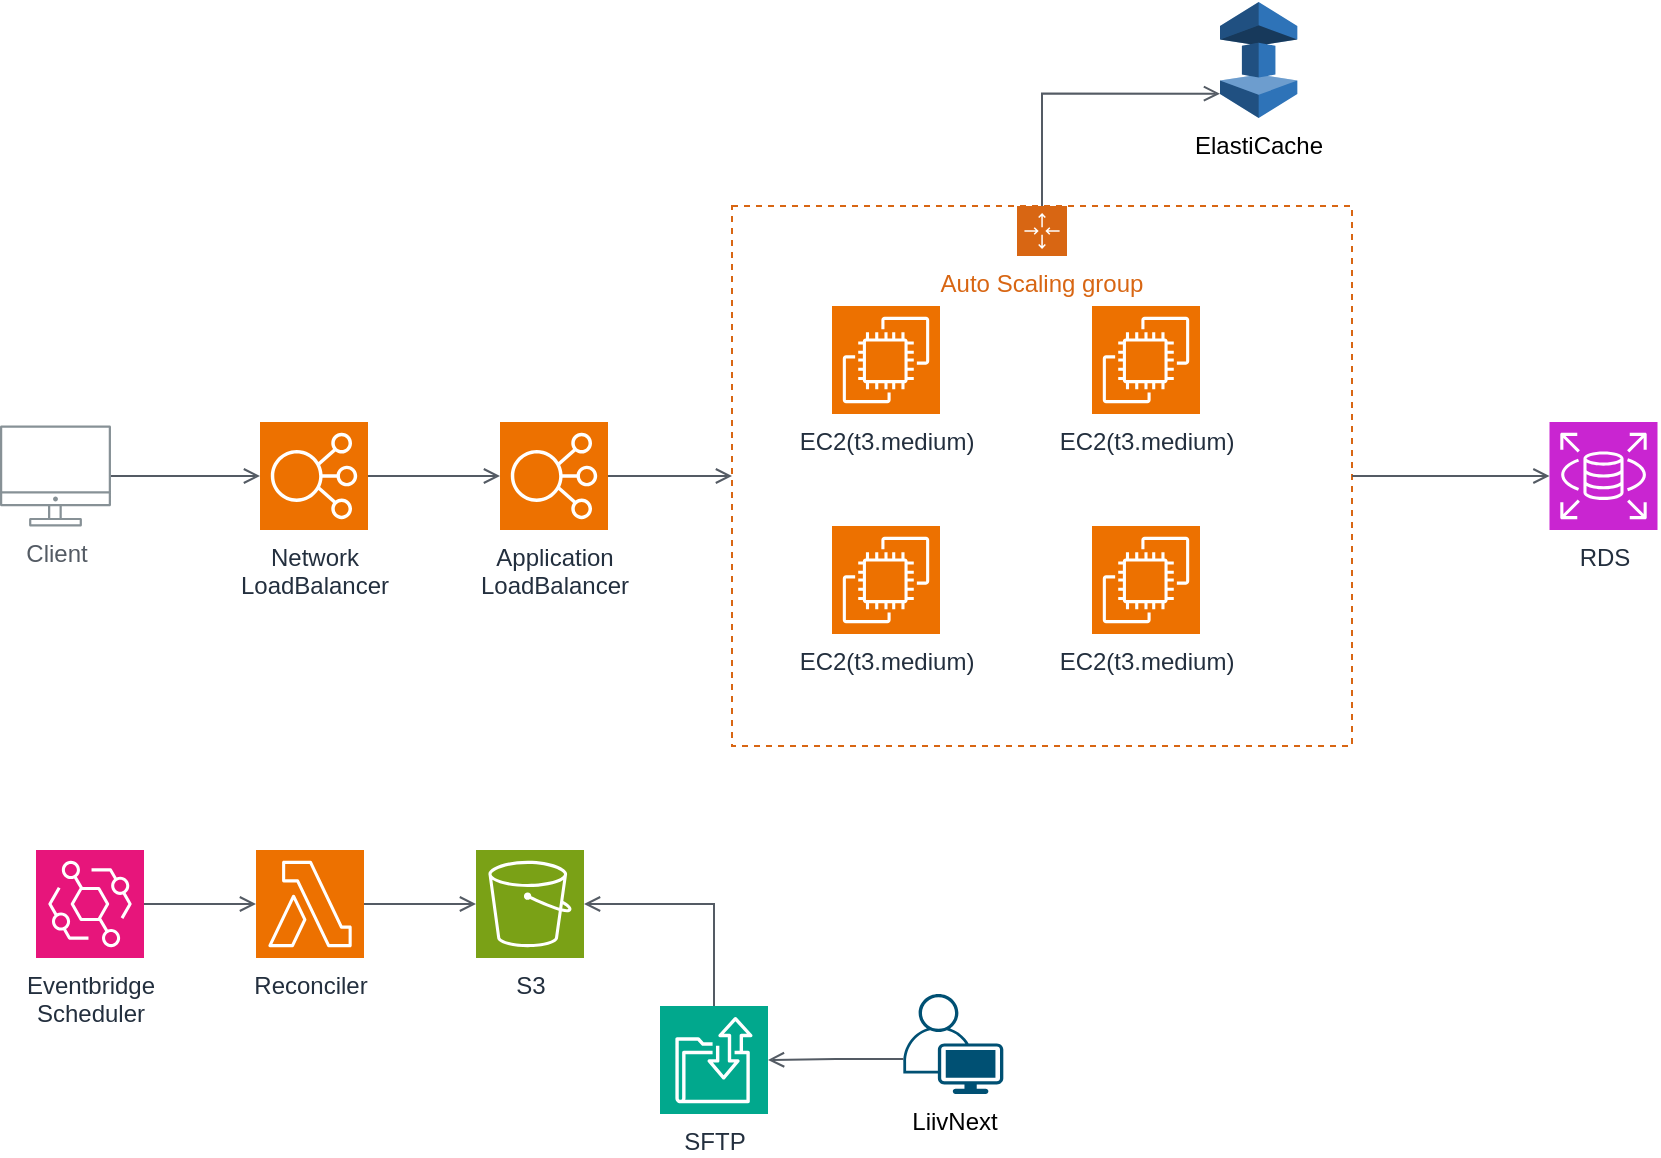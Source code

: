 <mxfile version="23.0.2" type="github">
  <diagram id="Ht1M8jgEwFfnCIfOTk4-" name="Page-1">
    <mxGraphModel dx="1593" dy="820" grid="1" gridSize="10" guides="1" tooltips="1" connect="1" arrows="1" fold="1" page="1" pageScale="1" pageWidth="1169" pageHeight="827" math="0" shadow="0">
      <root>
        <mxCell id="0" />
        <mxCell id="1" parent="0" />
        <mxCell id="UEzPUAAOIrF-is8g5C7q-109" value="Client" style="outlineConnect=0;gradientColor=none;fontColor=#545B64;strokeColor=none;fillColor=#879196;dashed=0;verticalLabelPosition=bottom;verticalAlign=top;align=center;html=1;fontSize=12;fontStyle=0;aspect=fixed;shape=mxgraph.aws4.illustration_desktop;pointerEvents=1;labelBackgroundColor=#ffffff;" parent="1" vertex="1">
          <mxGeometry x="140" y="271.75" width="55.49" height="50.5" as="geometry" />
        </mxCell>
        <mxCell id="WT9P7IldPV2H4tiKX_e4-3" value="RDS" style="sketch=0;points=[[0,0,0],[0.25,0,0],[0.5,0,0],[0.75,0,0],[1,0,0],[0,1,0],[0.25,1,0],[0.5,1,0],[0.75,1,0],[1,1,0],[0,0.25,0],[0,0.5,0],[0,0.75,0],[1,0.25,0],[1,0.5,0],[1,0.75,0]];outlineConnect=0;fontColor=#232F3E;fillColor=#C925D1;strokeColor=#ffffff;dashed=0;verticalLabelPosition=bottom;verticalAlign=top;align=center;html=1;fontSize=12;fontStyle=0;aspect=fixed;shape=mxgraph.aws4.resourceIcon;resIcon=mxgraph.aws4.rds;" vertex="1" parent="1">
          <mxGeometry x="914.75" y="270" width="54" height="54" as="geometry" />
        </mxCell>
        <mxCell id="WT9P7IldPV2H4tiKX_e4-6" value="Network &lt;br&gt;LoadBalancer" style="sketch=0;points=[[0,0,0],[0.25,0,0],[0.5,0,0],[0.75,0,0],[1,0,0],[0,1,0],[0.25,1,0],[0.5,1,0],[0.75,1,0],[1,1,0],[0,0.25,0],[0,0.5,0],[0,0.75,0],[1,0.25,0],[1,0.5,0],[1,0.75,0]];outlineConnect=0;fontColor=#232F3E;fillColor=#ED7100;strokeColor=#ffffff;dashed=0;verticalLabelPosition=bottom;verticalAlign=top;align=center;html=1;fontSize=12;fontStyle=0;aspect=fixed;shape=mxgraph.aws4.resourceIcon;resIcon=mxgraph.aws4.elastic_load_balancing;" vertex="1" parent="1">
          <mxGeometry x="270" y="270" width="54" height="54" as="geometry" />
        </mxCell>
        <mxCell id="WT9P7IldPV2H4tiKX_e4-16" value="Application&lt;br&gt;LoadBalancer" style="sketch=0;points=[[0,0,0],[0.25,0,0],[0.5,0,0],[0.75,0,0],[1,0,0],[0,1,0],[0.25,1,0],[0.5,1,0],[0.75,1,0],[1,1,0],[0,0.25,0],[0,0.5,0],[0,0.75,0],[1,0.25,0],[1,0.5,0],[1,0.75,0]];outlineConnect=0;fontColor=#232F3E;fillColor=#ED7100;strokeColor=#ffffff;dashed=0;verticalLabelPosition=bottom;verticalAlign=top;align=center;html=1;fontSize=12;fontStyle=0;aspect=fixed;shape=mxgraph.aws4.resourceIcon;resIcon=mxgraph.aws4.elastic_load_balancing;" vertex="1" parent="1">
          <mxGeometry x="390" y="270" width="54" height="54" as="geometry" />
        </mxCell>
        <mxCell id="WT9P7IldPV2H4tiKX_e4-18" value="" style="edgeStyle=orthogonalEdgeStyle;html=1;endArrow=open;elbow=vertical;startArrow=none;endFill=0;strokeColor=#545B64;rounded=0;exitX=1;exitY=0.5;exitDx=0;exitDy=0;exitPerimeter=0;entryX=0;entryY=0.5;entryDx=0;entryDy=0;entryPerimeter=0;" edge="1" parent="1" source="WT9P7IldPV2H4tiKX_e4-6" target="WT9P7IldPV2H4tiKX_e4-16">
          <mxGeometry width="100" relative="1" as="geometry">
            <mxPoint x="420" y="147" as="sourcePoint" />
            <mxPoint x="510" y="147" as="targetPoint" />
          </mxGeometry>
        </mxCell>
        <mxCell id="WT9P7IldPV2H4tiKX_e4-19" value="Auto Scaling group" style="points=[[0,0],[0.25,0],[0.5,0],[0.75,0],[1,0],[1,0.25],[1,0.5],[1,0.75],[1,1],[0.75,1],[0.5,1],[0.25,1],[0,1],[0,0.75],[0,0.5],[0,0.25]];outlineConnect=0;gradientColor=none;html=1;whiteSpace=wrap;fontSize=12;fontStyle=0;container=1;pointerEvents=0;collapsible=0;recursiveResize=0;shape=mxgraph.aws4.groupCenter;grIcon=mxgraph.aws4.group_auto_scaling_group;grStroke=1;strokeColor=#D86613;fillColor=none;verticalAlign=top;align=center;fontColor=#D86613;dashed=1;spacingTop=25;" vertex="1" parent="1">
          <mxGeometry x="506" y="162" width="310" height="270" as="geometry" />
        </mxCell>
        <mxCell id="WT9P7IldPV2H4tiKX_e4-15" value="EC2(t3.medium)" style="sketch=0;points=[[0,0,0],[0.25,0,0],[0.5,0,0],[0.75,0,0],[1,0,0],[0,1,0],[0.25,1,0],[0.5,1,0],[0.75,1,0],[1,1,0],[0,0.25,0],[0,0.5,0],[0,0.75,0],[1,0.25,0],[1,0.5,0],[1,0.75,0]];outlineConnect=0;fontColor=#232F3E;fillColor=#ED7100;strokeColor=#ffffff;dashed=0;verticalLabelPosition=bottom;verticalAlign=top;align=center;html=1;fontSize=12;fontStyle=0;aspect=fixed;shape=mxgraph.aws4.resourceIcon;resIcon=mxgraph.aws4.ec2;" vertex="1" parent="WT9P7IldPV2H4tiKX_e4-19">
          <mxGeometry x="50" y="50" width="54" height="54" as="geometry" />
        </mxCell>
        <mxCell id="WT9P7IldPV2H4tiKX_e4-30" value="EC2(t3.medium)" style="sketch=0;points=[[0,0,0],[0.25,0,0],[0.5,0,0],[0.75,0,0],[1,0,0],[0,1,0],[0.25,1,0],[0.5,1,0],[0.75,1,0],[1,1,0],[0,0.25,0],[0,0.5,0],[0,0.75,0],[1,0.25,0],[1,0.5,0],[1,0.75,0]];outlineConnect=0;fontColor=#232F3E;fillColor=#ED7100;strokeColor=#ffffff;dashed=0;verticalLabelPosition=bottom;verticalAlign=top;align=center;html=1;fontSize=12;fontStyle=0;aspect=fixed;shape=mxgraph.aws4.resourceIcon;resIcon=mxgraph.aws4.ec2;" vertex="1" parent="WT9P7IldPV2H4tiKX_e4-19">
          <mxGeometry x="180" y="50" width="54" height="54" as="geometry" />
        </mxCell>
        <mxCell id="WT9P7IldPV2H4tiKX_e4-29" value="EC2(t3.medium)" style="sketch=0;points=[[0,0,0],[0.25,0,0],[0.5,0,0],[0.75,0,0],[1,0,0],[0,1,0],[0.25,1,0],[0.5,1,0],[0.75,1,0],[1,1,0],[0,0.25,0],[0,0.5,0],[0,0.75,0],[1,0.25,0],[1,0.5,0],[1,0.75,0]];outlineConnect=0;fontColor=#232F3E;fillColor=#ED7100;strokeColor=#ffffff;dashed=0;verticalLabelPosition=bottom;verticalAlign=top;align=center;html=1;fontSize=12;fontStyle=0;aspect=fixed;shape=mxgraph.aws4.resourceIcon;resIcon=mxgraph.aws4.ec2;" vertex="1" parent="WT9P7IldPV2H4tiKX_e4-19">
          <mxGeometry x="180" y="160" width="54" height="54" as="geometry" />
        </mxCell>
        <mxCell id="WT9P7IldPV2H4tiKX_e4-28" value="EC2(t3.medium)" style="sketch=0;points=[[0,0,0],[0.25,0,0],[0.5,0,0],[0.75,0,0],[1,0,0],[0,1,0],[0.25,1,0],[0.5,1,0],[0.75,1,0],[1,1,0],[0,0.25,0],[0,0.5,0],[0,0.75,0],[1,0.25,0],[1,0.5,0],[1,0.75,0]];outlineConnect=0;fontColor=#232F3E;fillColor=#ED7100;strokeColor=#ffffff;dashed=0;verticalLabelPosition=bottom;verticalAlign=top;align=center;html=1;fontSize=12;fontStyle=0;aspect=fixed;shape=mxgraph.aws4.resourceIcon;resIcon=mxgraph.aws4.ec2;" vertex="1" parent="WT9P7IldPV2H4tiKX_e4-19">
          <mxGeometry x="50" y="160" width="54" height="54" as="geometry" />
        </mxCell>
        <mxCell id="WT9P7IldPV2H4tiKX_e4-22" value="" style="edgeStyle=orthogonalEdgeStyle;html=1;endArrow=open;elbow=vertical;startArrow=none;endFill=0;strokeColor=#545B64;rounded=0;exitX=1;exitY=0.5;exitDx=0;exitDy=0;exitPerimeter=0;entryX=0;entryY=0.5;entryDx=0;entryDy=0;" edge="1" parent="1" source="WT9P7IldPV2H4tiKX_e4-16" target="WT9P7IldPV2H4tiKX_e4-19">
          <mxGeometry width="100" relative="1" as="geometry">
            <mxPoint x="572.5" y="296.5" as="sourcePoint" />
            <mxPoint x="675" y="297" as="targetPoint" />
          </mxGeometry>
        </mxCell>
        <mxCell id="WT9P7IldPV2H4tiKX_e4-25" value="" style="edgeStyle=orthogonalEdgeStyle;html=1;endArrow=open;elbow=vertical;startArrow=none;endFill=0;strokeColor=#545B64;rounded=0;exitX=0.5;exitY=0;exitDx=0;exitDy=0;entryX=0;entryY=0.79;entryDx=0;entryDy=0;entryPerimeter=0;" edge="1" parent="1" source="WT9P7IldPV2H4tiKX_e4-19" target="WT9P7IldPV2H4tiKX_e4-26">
          <mxGeometry width="100" relative="1" as="geometry">
            <mxPoint x="810" y="82" as="sourcePoint" />
            <mxPoint x="660.995" y="80" as="targetPoint" />
          </mxGeometry>
        </mxCell>
        <mxCell id="WT9P7IldPV2H4tiKX_e4-26" value="ElastiCache" style="outlineConnect=0;dashed=0;verticalLabelPosition=bottom;verticalAlign=top;align=center;html=1;shape=mxgraph.aws3.elasticache;fillColor=#2E73B8;gradientColor=none;aspect=fixed;" vertex="1" parent="1">
          <mxGeometry x="750" y="60" width="38.67" height="58" as="geometry" />
        </mxCell>
        <mxCell id="WT9P7IldPV2H4tiKX_e4-31" value="" style="edgeStyle=orthogonalEdgeStyle;html=1;endArrow=open;elbow=vertical;startArrow=none;endFill=0;strokeColor=#545B64;rounded=0;exitX=1;exitY=0.5;exitDx=0;exitDy=0;entryX=0;entryY=0.5;entryDx=0;entryDy=0;entryPerimeter=0;" edge="1" parent="1" source="WT9P7IldPV2H4tiKX_e4-19" target="WT9P7IldPV2H4tiKX_e4-3">
          <mxGeometry width="100" relative="1" as="geometry">
            <mxPoint x="990" y="296.66" as="sourcePoint" />
            <mxPoint x="1082" y="296.66" as="targetPoint" />
          </mxGeometry>
        </mxCell>
        <mxCell id="WT9P7IldPV2H4tiKX_e4-32" value="Eventbridge&lt;br&gt;Scheduler" style="sketch=0;points=[[0,0,0],[0.25,0,0],[0.5,0,0],[0.75,0,0],[1,0,0],[0,1,0],[0.25,1,0],[0.5,1,0],[0.75,1,0],[1,1,0],[0,0.25,0],[0,0.5,0],[0,0.75,0],[1,0.25,0],[1,0.5,0],[1,0.75,0]];outlineConnect=0;fontColor=#232F3E;fillColor=#E7157B;strokeColor=#ffffff;dashed=0;verticalLabelPosition=bottom;verticalAlign=top;align=center;html=1;fontSize=12;fontStyle=0;aspect=fixed;shape=mxgraph.aws4.resourceIcon;resIcon=mxgraph.aws4.eventbridge;" vertex="1" parent="1">
          <mxGeometry x="158" y="484" width="54" height="54" as="geometry" />
        </mxCell>
        <mxCell id="WT9P7IldPV2H4tiKX_e4-34" value="" style="edgeStyle=orthogonalEdgeStyle;html=1;endArrow=open;elbow=vertical;startArrow=none;endFill=0;strokeColor=#545B64;rounded=0;" edge="1" parent="1" source="UEzPUAAOIrF-is8g5C7q-109" target="WT9P7IldPV2H4tiKX_e4-6">
          <mxGeometry width="100" relative="1" as="geometry">
            <mxPoint x="210" y="296.8" as="sourcePoint" />
            <mxPoint x="312" y="296.8" as="targetPoint" />
          </mxGeometry>
        </mxCell>
        <mxCell id="WT9P7IldPV2H4tiKX_e4-35" value="Reconciler" style="sketch=0;points=[[0,0,0],[0.25,0,0],[0.5,0,0],[0.75,0,0],[1,0,0],[0,1,0],[0.25,1,0],[0.5,1,0],[0.75,1,0],[1,1,0],[0,0.25,0],[0,0.5,0],[0,0.75,0],[1,0.25,0],[1,0.5,0],[1,0.75,0]];outlineConnect=0;fontColor=#232F3E;fillColor=#ED7100;strokeColor=#ffffff;dashed=0;verticalLabelPosition=bottom;verticalAlign=top;align=center;html=1;fontSize=12;fontStyle=0;aspect=fixed;shape=mxgraph.aws4.resourceIcon;resIcon=mxgraph.aws4.lambda;" vertex="1" parent="1">
          <mxGeometry x="268" y="484" width="54" height="54" as="geometry" />
        </mxCell>
        <mxCell id="WT9P7IldPV2H4tiKX_e4-39" value="S3" style="sketch=0;points=[[0,0,0],[0.25,0,0],[0.5,0,0],[0.75,0,0],[1,0,0],[0,1,0],[0.25,1,0],[0.5,1,0],[0.75,1,0],[1,1,0],[0,0.25,0],[0,0.5,0],[0,0.75,0],[1,0.25,0],[1,0.5,0],[1,0.75,0]];outlineConnect=0;fontColor=#232F3E;fillColor=#7AA116;strokeColor=#ffffff;dashed=0;verticalLabelPosition=bottom;verticalAlign=top;align=center;html=1;fontSize=12;fontStyle=0;aspect=fixed;shape=mxgraph.aws4.resourceIcon;resIcon=mxgraph.aws4.s3;" vertex="1" parent="1">
          <mxGeometry x="378" y="484" width="54" height="54" as="geometry" />
        </mxCell>
        <mxCell id="WT9P7IldPV2H4tiKX_e4-40" value="" style="edgeStyle=orthogonalEdgeStyle;html=1;endArrow=open;elbow=vertical;startArrow=none;endFill=0;strokeColor=#545B64;rounded=0;exitX=1;exitY=0.5;exitDx=0;exitDy=0;exitPerimeter=0;entryX=0;entryY=0.5;entryDx=0;entryDy=0;entryPerimeter=0;" edge="1" parent="1" source="WT9P7IldPV2H4tiKX_e4-32" target="WT9P7IldPV2H4tiKX_e4-35">
          <mxGeometry width="100" relative="1" as="geometry">
            <mxPoint x="273.75" y="604" as="sourcePoint" />
            <mxPoint x="373.75" y="604" as="targetPoint" />
          </mxGeometry>
        </mxCell>
        <mxCell id="WT9P7IldPV2H4tiKX_e4-41" value="" style="edgeStyle=orthogonalEdgeStyle;html=1;endArrow=open;elbow=vertical;startArrow=none;endFill=0;strokeColor=#545B64;rounded=0;exitX=1;exitY=0.5;exitDx=0;exitDy=0;exitPerimeter=0;" edge="1" parent="1" source="WT9P7IldPV2H4tiKX_e4-35" target="WT9P7IldPV2H4tiKX_e4-39">
          <mxGeometry width="100" relative="1" as="geometry">
            <mxPoint x="348" y="512.77" as="sourcePoint" />
            <mxPoint x="408" y="513" as="targetPoint" />
          </mxGeometry>
        </mxCell>
        <mxCell id="WT9P7IldPV2H4tiKX_e4-43" value="SFTP" style="sketch=0;points=[[0,0,0],[0.25,0,0],[0.5,0,0],[0.75,0,0],[1,0,0],[0,1,0],[0.25,1,0],[0.5,1,0],[0.75,1,0],[1,1,0],[0,0.25,0],[0,0.5,0],[0,0.75,0],[1,0.25,0],[1,0.5,0],[1,0.75,0]];outlineConnect=0;fontColor=#232F3E;fillColor=#01A88D;strokeColor=#ffffff;dashed=0;verticalLabelPosition=bottom;verticalAlign=top;align=center;html=1;fontSize=12;fontStyle=0;aspect=fixed;shape=mxgraph.aws4.resourceIcon;resIcon=mxgraph.aws4.transfer_family;" vertex="1" parent="1">
          <mxGeometry x="470" y="562" width="54" height="54" as="geometry" />
        </mxCell>
        <mxCell id="WT9P7IldPV2H4tiKX_e4-44" value="" style="edgeStyle=orthogonalEdgeStyle;html=1;endArrow=open;elbow=vertical;startArrow=none;endFill=0;strokeColor=#545B64;rounded=0;exitX=0.5;exitY=0;exitDx=0;exitDy=0;exitPerimeter=0;entryX=1;entryY=0.5;entryDx=0;entryDy=0;entryPerimeter=0;" edge="1" parent="1" source="WT9P7IldPV2H4tiKX_e4-43" target="WT9P7IldPV2H4tiKX_e4-39">
          <mxGeometry width="100" relative="1" as="geometry">
            <mxPoint x="610" y="510.52" as="sourcePoint" />
            <mxPoint x="666" y="510.52" as="targetPoint" />
          </mxGeometry>
        </mxCell>
        <mxCell id="WT9P7IldPV2H4tiKX_e4-45" value="LiivNext" style="points=[[0.35,0,0],[0.98,0.51,0],[1,0.71,0],[0.67,1,0],[0,0.795,0],[0,0.65,0]];verticalLabelPosition=bottom;sketch=0;html=1;verticalAlign=top;aspect=fixed;align=center;pointerEvents=1;shape=mxgraph.cisco19.user;fillColor=#005073;strokeColor=none;" vertex="1" parent="1">
          <mxGeometry x="591.66" y="556" width="50" height="50" as="geometry" />
        </mxCell>
        <mxCell id="WT9P7IldPV2H4tiKX_e4-47" value="" style="edgeStyle=orthogonalEdgeStyle;html=1;endArrow=open;elbow=vertical;startArrow=none;endFill=0;strokeColor=#545B64;rounded=0;exitX=0;exitY=0.65;exitDx=0;exitDy=0;exitPerimeter=0;entryX=1;entryY=0.5;entryDx=0;entryDy=0;entryPerimeter=0;" edge="1" parent="1" source="WT9P7IldPV2H4tiKX_e4-45" target="WT9P7IldPV2H4tiKX_e4-43">
          <mxGeometry width="100" relative="1" as="geometry">
            <mxPoint x="621" y="603" as="sourcePoint" />
            <mxPoint x="560" y="552" as="targetPoint" />
          </mxGeometry>
        </mxCell>
      </root>
    </mxGraphModel>
  </diagram>
</mxfile>
